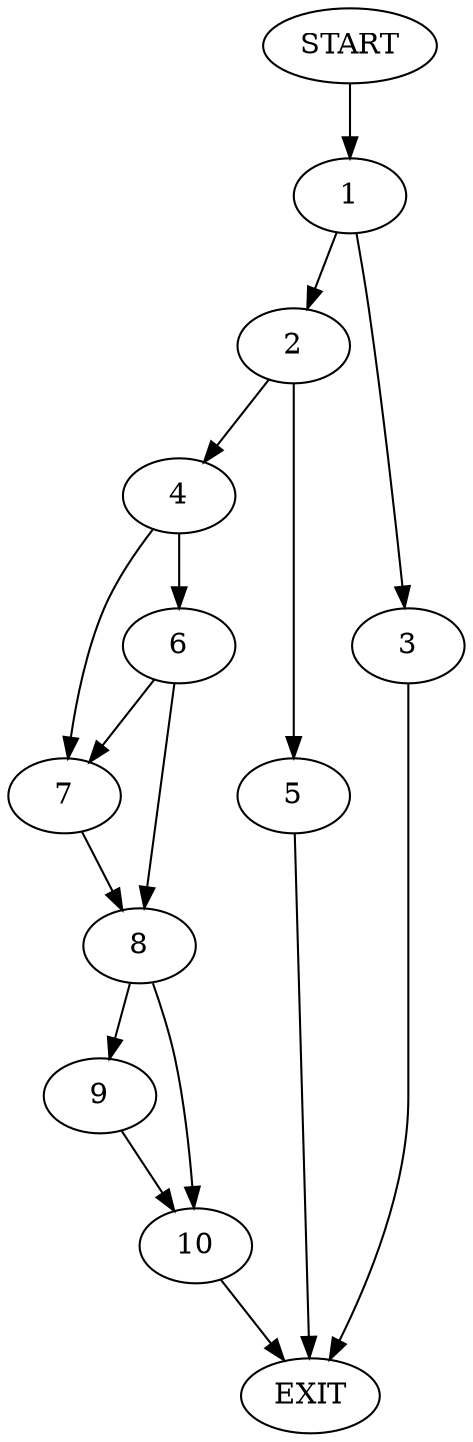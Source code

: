 digraph {
0 [label="START"]
11 [label="EXIT"]
0 -> 1
1 -> 2
1 -> 3
2 -> 4
2 -> 5
3 -> 11
5 -> 11
4 -> 6
4 -> 7
7 -> 8
6 -> 8
6 -> 7
8 -> 9
8 -> 10
10 -> 11
9 -> 10
}

